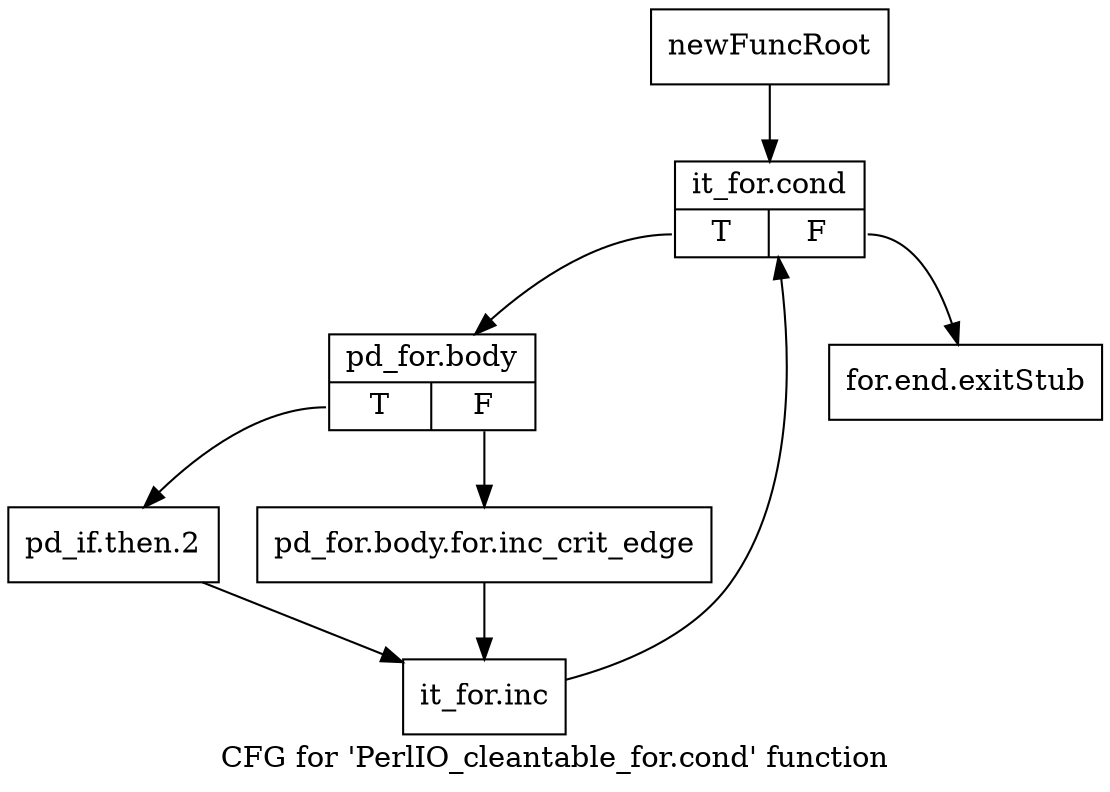 digraph "CFG for 'PerlIO_cleantable_for.cond' function" {
	label="CFG for 'PerlIO_cleantable_for.cond' function";

	Node0x4c85dc0 [shape=record,label="{newFuncRoot}"];
	Node0x4c85dc0 -> Node0x4d802a0;
	Node0x4d80250 [shape=record,label="{for.end.exitStub}"];
	Node0x4d802a0 [shape=record,label="{it_for.cond|{<s0>T|<s1>F}}"];
	Node0x4d802a0:s0 -> Node0x4d802f0;
	Node0x4d802a0:s1 -> Node0x4d80250;
	Node0x4d802f0 [shape=record,label="{pd_for.body|{<s0>T|<s1>F}}"];
	Node0x4d802f0:s0 -> Node0x4d80390;
	Node0x4d802f0:s1 -> Node0x4d80340;
	Node0x4d80340 [shape=record,label="{pd_for.body.for.inc_crit_edge}"];
	Node0x4d80340 -> Node0x4d803e0;
	Node0x4d80390 [shape=record,label="{pd_if.then.2}"];
	Node0x4d80390 -> Node0x4d803e0;
	Node0x4d803e0 [shape=record,label="{it_for.inc}"];
	Node0x4d803e0 -> Node0x4d802a0;
}
